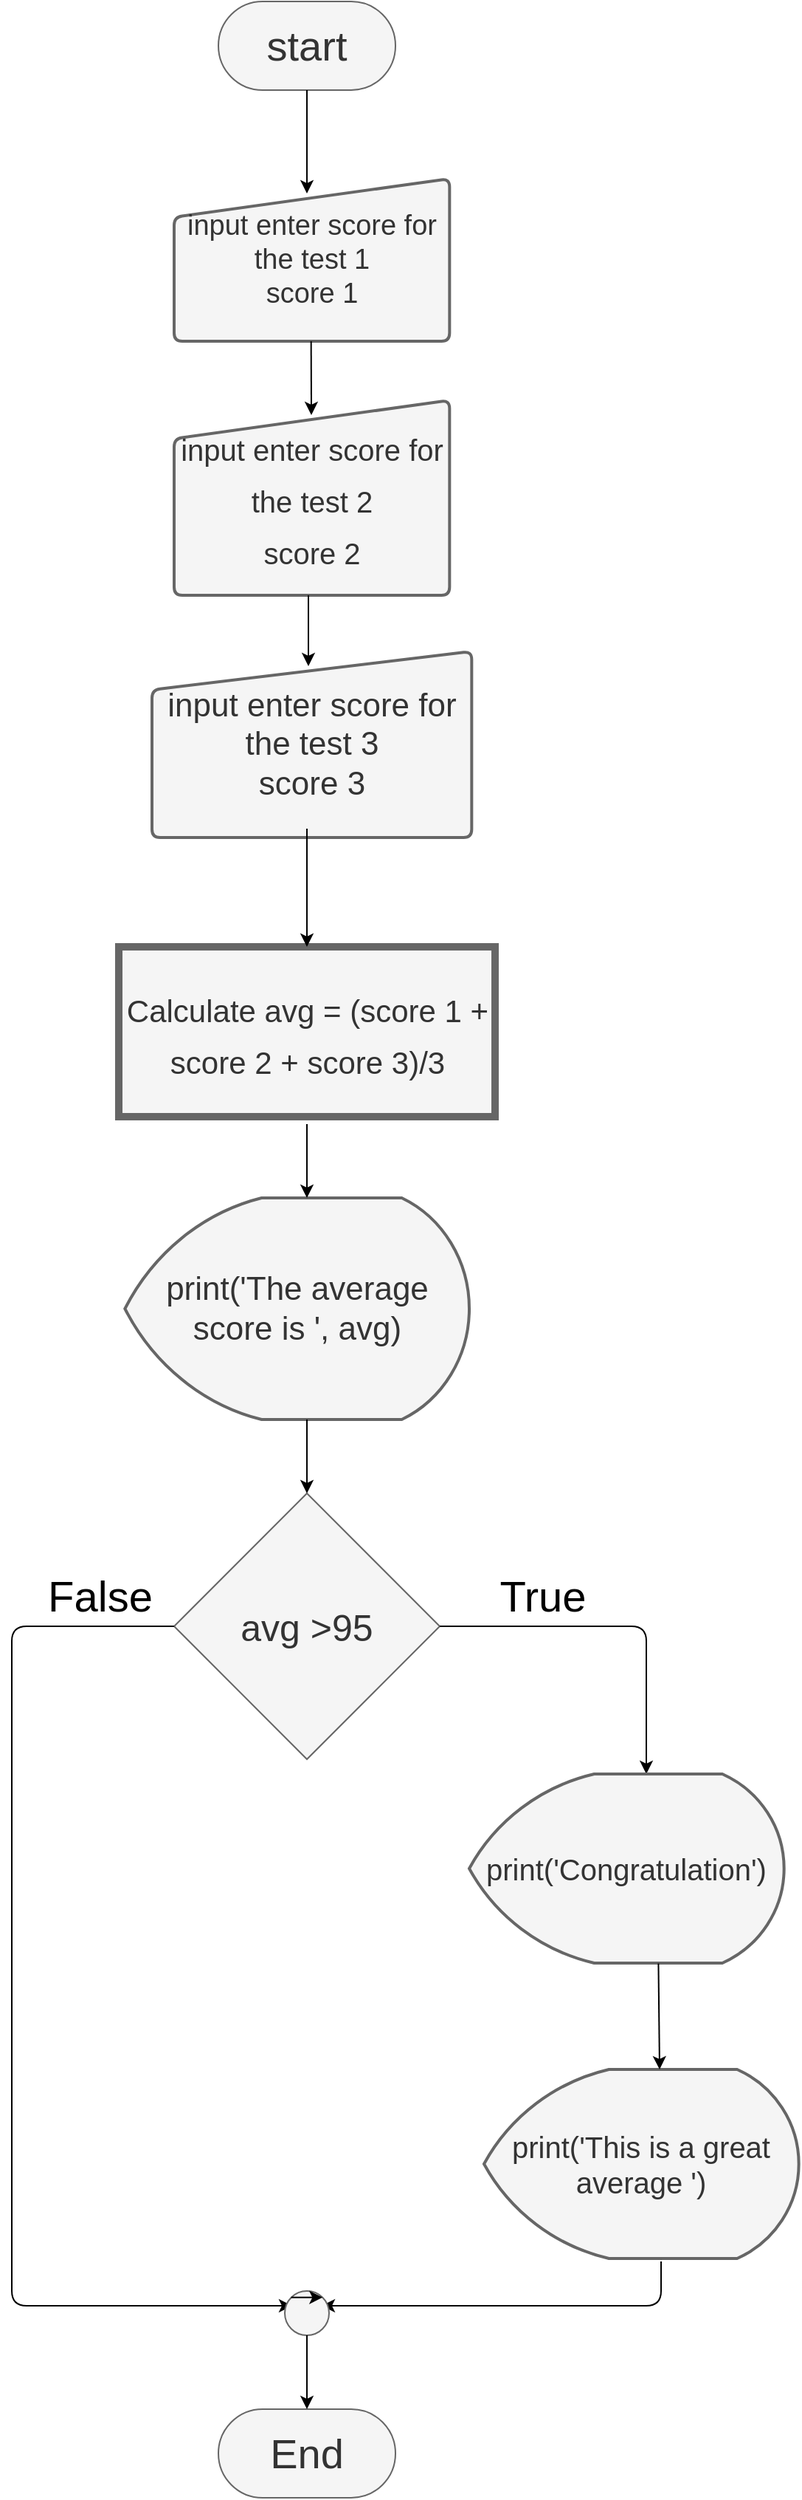 <mxfile>
    <diagram id="N0r-UKhx_Qa31afpiKq7" name="Page-1">
        <mxGraphModel dx="617" dy="1572" grid="1" gridSize="10" guides="1" tooltips="1" connect="1" arrows="1" fold="1" page="1" pageScale="1" pageWidth="850" pageHeight="1100" math="0" shadow="0">
            <root>
                <mxCell id="0"/>
                <mxCell id="1" parent="0"/>
                <mxCell id="3" value="&lt;font style=&quot;font-size: 25px&quot;&gt;avg &amp;gt;95&lt;/font&gt;" style="rhombus;whiteSpace=wrap;html=1;fillColor=#f5f5f5;strokeColor=#666666;fontColor=#333333;" vertex="1" parent="1">
                    <mxGeometry x="310" y="410" width="180" height="180" as="geometry"/>
                </mxCell>
                <mxCell id="5" value="&lt;font style=&quot;font-size: 28px&quot;&gt;start&lt;/font&gt;" style="rounded=1;whiteSpace=wrap;html=1;arcSize=50;fillColor=#f5f5f5;strokeColor=#666666;fontColor=#333333;" vertex="1" parent="1">
                    <mxGeometry x="340" y="-600" width="120" height="60" as="geometry"/>
                </mxCell>
                <mxCell id="6" value="" style="endArrow=classic;html=1;exitX=0;exitY=0.5;exitDx=0;exitDy=0;" edge="1" parent="1" source="3">
                    <mxGeometry width="50" height="50" relative="1" as="geometry">
                        <mxPoint x="500" y="900" as="sourcePoint"/>
                        <mxPoint x="390" y="960" as="targetPoint"/>
                        <Array as="points">
                            <mxPoint x="200" y="500"/>
                            <mxPoint x="200" y="960"/>
                        </Array>
                    </mxGeometry>
                </mxCell>
                <mxCell id="7" value="" style="endArrow=classic;html=1;" edge="1" parent="1">
                    <mxGeometry width="50" height="50" relative="1" as="geometry">
                        <mxPoint x="490" y="500" as="sourcePoint"/>
                        <mxPoint x="630" y="600" as="targetPoint"/>
                        <Array as="points">
                            <mxPoint x="630" y="500"/>
                        </Array>
                    </mxGeometry>
                </mxCell>
                <mxCell id="10" value="&lt;font style=&quot;font-size: 20px&quot;&gt;print('Congratulation')&lt;/font&gt;" style="strokeWidth=2;html=1;shape=mxgraph.flowchart.display;whiteSpace=wrap;fillColor=#f5f5f5;strokeColor=#666666;fontColor=#333333;" vertex="1" parent="1">
                    <mxGeometry x="510" y="600" width="213.33" height="128" as="geometry"/>
                </mxCell>
                <mxCell id="12" value="&lt;font style=&quot;font-size: 20px&quot;&gt;print('This is a great average ')&lt;/font&gt;" style="strokeWidth=2;html=1;shape=mxgraph.flowchart.display;whiteSpace=wrap;fillColor=#f5f5f5;strokeColor=#666666;fontColor=#333333;" vertex="1" parent="1">
                    <mxGeometry x="520" y="800" width="213.33" height="128" as="geometry"/>
                </mxCell>
                <mxCell id="13" value="" style="endArrow=classic;html=1;exitX=0.601;exitY=1.002;exitDx=0;exitDy=0;exitPerimeter=0;" edge="1" parent="1" source="10">
                    <mxGeometry width="50" height="50" relative="1" as="geometry">
                        <mxPoint x="500" y="740" as="sourcePoint"/>
                        <mxPoint x="639" y="800" as="targetPoint"/>
                    </mxGeometry>
                </mxCell>
                <mxCell id="15" value="" style="endArrow=classic;html=1;" edge="1" parent="1">
                    <mxGeometry width="50" height="50" relative="1" as="geometry">
                        <mxPoint x="640" y="930" as="sourcePoint"/>
                        <mxPoint x="410" y="960" as="targetPoint"/>
                        <Array as="points">
                            <mxPoint x="640" y="960"/>
                        </Array>
                    </mxGeometry>
                </mxCell>
                <mxCell id="16" value="" style="verticalLabelPosition=bottom;verticalAlign=top;html=1;shape=mxgraph.flowchart.on-page_reference;fillColor=#f5f5f5;strokeColor=#666666;fontColor=#333333;" vertex="1" parent="1">
                    <mxGeometry x="385" y="950" width="30" height="30" as="geometry"/>
                </mxCell>
                <mxCell id="17" style="edgeStyle=orthogonalEdgeStyle;rounded=0;orthogonalLoop=1;jettySize=auto;html=1;exitX=0.145;exitY=0.145;exitDx=0;exitDy=0;exitPerimeter=0;entryX=0.855;entryY=0.145;entryDx=0;entryDy=0;entryPerimeter=0;" edge="1" parent="1" source="16" target="16">
                    <mxGeometry relative="1" as="geometry"/>
                </mxCell>
                <mxCell id="19" value="&lt;font style=&quot;font-size: 29px&quot;&gt;True&lt;/font&gt;" style="text;html=1;strokeColor=none;fillColor=none;align=center;verticalAlign=middle;whiteSpace=wrap;rounded=0;" vertex="1" parent="1">
                    <mxGeometry x="540" y="470" width="40" height="20" as="geometry"/>
                </mxCell>
                <mxCell id="21" value="False" style="text;html=1;strokeColor=none;fillColor=none;align=center;verticalAlign=middle;whiteSpace=wrap;rounded=0;strokeWidth=5;fontSize=29;" vertex="1" parent="1">
                    <mxGeometry x="240" y="470" width="40" height="20" as="geometry"/>
                </mxCell>
                <mxCell id="23" value="input enter score for the test 1&lt;br&gt;score 1" style="html=1;strokeWidth=2;shape=manualInput;whiteSpace=wrap;rounded=1;size=26;arcSize=11;fontSize=19;fillColor=#f5f5f5;strokeColor=#666666;fontColor=#333333;" vertex="1" parent="1">
                    <mxGeometry x="310" y="-480" width="186.66" height="110" as="geometry"/>
                </mxCell>
                <mxCell id="24" value="&lt;font style=&quot;font-size: 20px&quot;&gt;input enter score for the test 2&lt;br&gt;score 2&lt;br&gt;&lt;/font&gt;" style="html=1;strokeWidth=2;shape=manualInput;whiteSpace=wrap;rounded=1;size=26;arcSize=11;fontSize=29;fillColor=#f5f5f5;strokeColor=#666666;fontColor=#333333;" vertex="1" parent="1">
                    <mxGeometry x="310" y="-330" width="186.66" height="132" as="geometry"/>
                </mxCell>
                <mxCell id="25" value="&lt;font style=&quot;font-size: 22px&quot;&gt;input enter score for the test 3&lt;br&gt;score 3&lt;br&gt;&lt;/font&gt;" style="html=1;strokeWidth=2;shape=manualInput;whiteSpace=wrap;rounded=1;size=26;arcSize=11;fontSize=17;fillColor=#f5f5f5;strokeColor=#666666;fontColor=#333333;" vertex="1" parent="1">
                    <mxGeometry x="295" y="-160" width="216.66" height="126" as="geometry"/>
                </mxCell>
                <mxCell id="26" value="&lt;font style=&quot;font-size: 21px&quot;&gt;Calculate avg = (score 1 + score 2 + score 3)/3&lt;/font&gt;" style="rounded=0;whiteSpace=wrap;html=1;fontSize=29;strokeWidth=5;fillColor=#f5f5f5;strokeColor=#666666;fontColor=#333333;" vertex="1" parent="1">
                    <mxGeometry x="272.5" y="40" width="255" height="115" as="geometry"/>
                </mxCell>
                <mxCell id="33" value="&lt;span style=&quot;font-size: 28px&quot;&gt;End&lt;/span&gt;" style="rounded=1;whiteSpace=wrap;html=1;arcSize=50;fillColor=#f5f5f5;strokeColor=#666666;fontColor=#333333;" vertex="1" parent="1">
                    <mxGeometry x="340" y="1030" width="120" height="60" as="geometry"/>
                </mxCell>
                <mxCell id="34" value="" style="endArrow=classic;html=1;fontSize=17;exitX=0.5;exitY=1;exitDx=0;exitDy=0;exitPerimeter=0;" edge="1" parent="1" source="16">
                    <mxGeometry width="50" height="50" relative="1" as="geometry">
                        <mxPoint x="430" y="1030" as="sourcePoint"/>
                        <mxPoint x="400" y="1030" as="targetPoint"/>
                    </mxGeometry>
                </mxCell>
                <mxCell id="37" value="&lt;font style=&quot;font-size: 22px&quot;&gt;print('The average score is ', avg)&lt;/font&gt;" style="strokeWidth=2;html=1;shape=mxgraph.flowchart.display;whiteSpace=wrap;fontSize=17;fillColor=#f5f5f5;strokeColor=#666666;fontColor=#333333;" vertex="1" parent="1">
                    <mxGeometry x="276.67" y="210" width="233.33" height="150" as="geometry"/>
                </mxCell>
                <mxCell id="38" value="" style="endArrow=classic;html=1;fontSize=17;exitX=0.5;exitY=1;exitDx=0;exitDy=0;" edge="1" parent="1" source="5">
                    <mxGeometry width="50" height="50" relative="1" as="geometry">
                        <mxPoint x="410" y="-30" as="sourcePoint"/>
                        <mxPoint x="400" y="-470" as="targetPoint"/>
                    </mxGeometry>
                </mxCell>
                <mxCell id="47" value="" style="endArrow=classic;html=1;fontSize=17;" edge="1" parent="1">
                    <mxGeometry width="50" height="50" relative="1" as="geometry">
                        <mxPoint x="400" y="160" as="sourcePoint"/>
                        <mxPoint x="400" y="210" as="targetPoint"/>
                    </mxGeometry>
                </mxCell>
                <mxCell id="48" value="" style="endArrow=classic;html=1;fontSize=17;" edge="1" parent="1">
                    <mxGeometry width="50" height="50" relative="1" as="geometry">
                        <mxPoint x="400" y="360" as="sourcePoint"/>
                        <mxPoint x="400" y="410" as="targetPoint"/>
                    </mxGeometry>
                </mxCell>
                <mxCell id="54" value="" style="endArrow=classic;html=1;fontSize=17;entryX=0.5;entryY=0;entryDx=0;entryDy=0;" edge="1" parent="1" target="26">
                    <mxGeometry width="50" height="50" relative="1" as="geometry">
                        <mxPoint x="400" y="-40" as="sourcePoint"/>
                        <mxPoint x="490" y="130" as="targetPoint"/>
                    </mxGeometry>
                </mxCell>
                <mxCell id="58" value="" style="endArrow=classic;html=1;fontSize=17;" edge="1" parent="1">
                    <mxGeometry width="50" height="50" relative="1" as="geometry">
                        <mxPoint x="401" y="-198" as="sourcePoint"/>
                        <mxPoint x="401" y="-150" as="targetPoint"/>
                    </mxGeometry>
                </mxCell>
                <mxCell id="59" value="" style="endArrow=classic;html=1;fontSize=17;" edge="1" parent="1">
                    <mxGeometry width="50" height="50" relative="1" as="geometry">
                        <mxPoint x="402.83" y="-370" as="sourcePoint"/>
                        <mxPoint x="403" y="-320" as="targetPoint"/>
                    </mxGeometry>
                </mxCell>
            </root>
        </mxGraphModel>
    </diagram>
</mxfile>